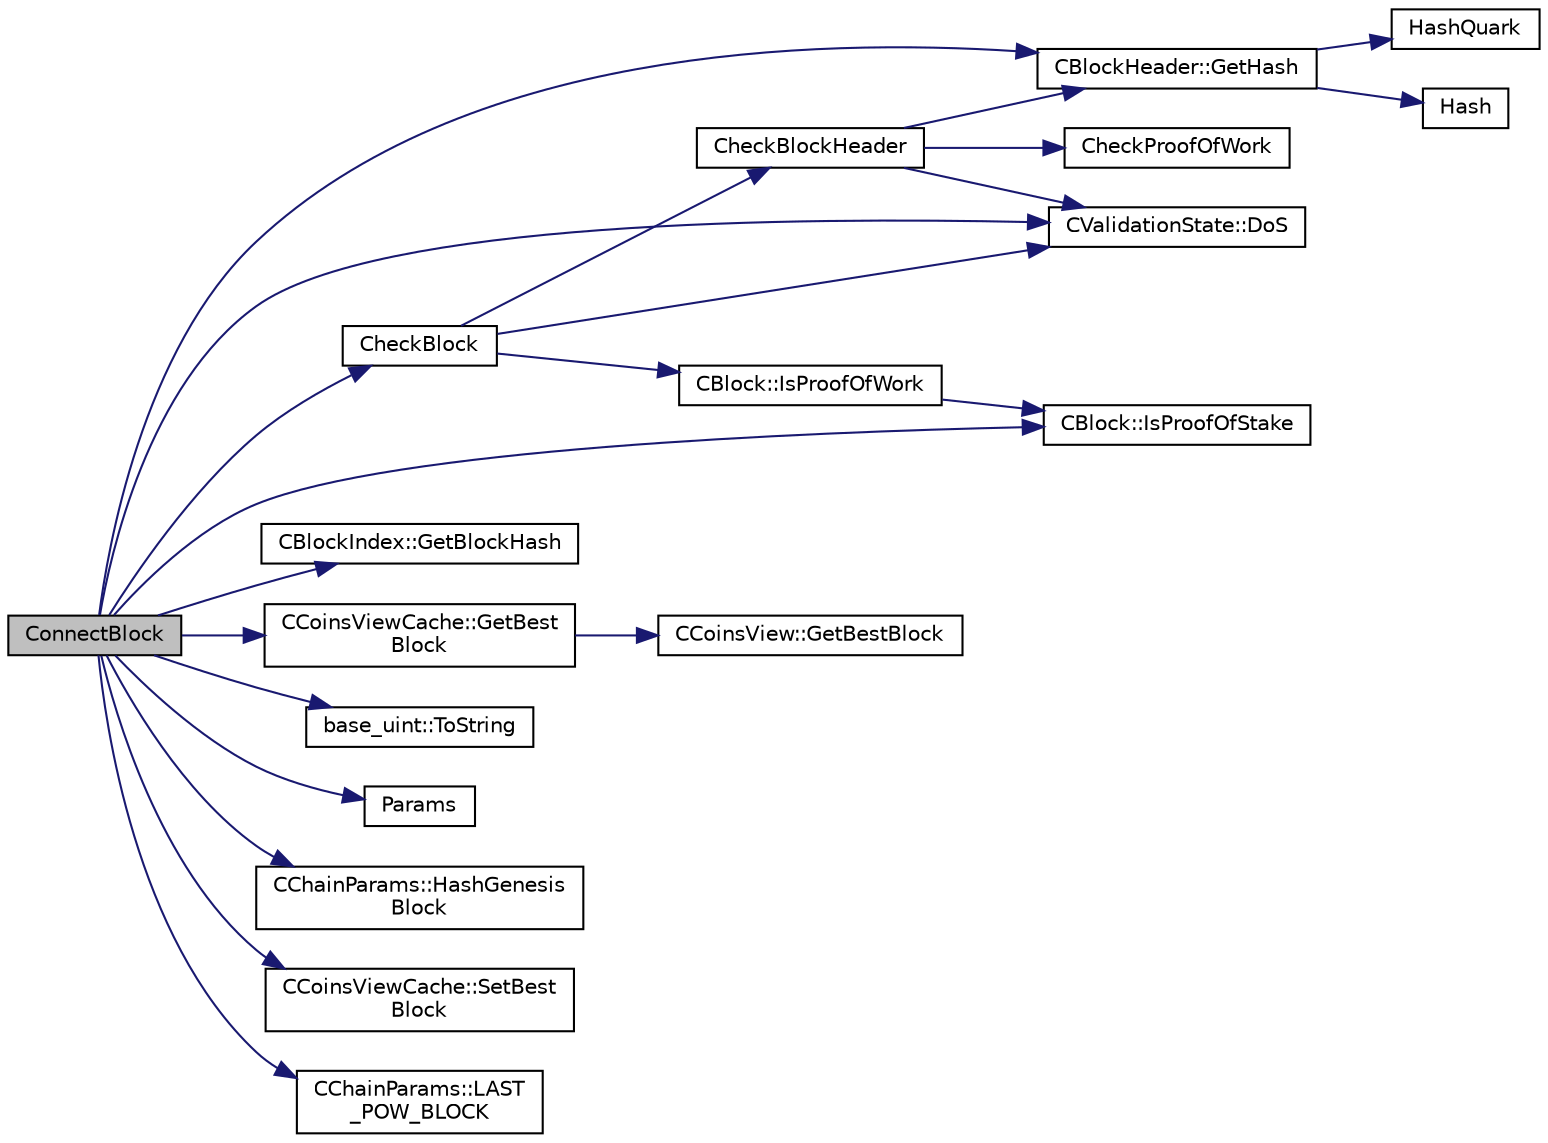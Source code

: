 digraph "ConnectBlock"
{
  edge [fontname="Helvetica",fontsize="10",labelfontname="Helvetica",labelfontsize="10"];
  node [fontname="Helvetica",fontsize="10",shape=record];
  rankdir="LR";
  Node383 [label="ConnectBlock",height=0.2,width=0.4,color="black", fillcolor="grey75", style="filled", fontcolor="black"];
  Node383 -> Node384 [color="midnightblue",fontsize="10",style="solid",fontname="Helvetica"];
  Node384 [label="CheckBlock",height=0.2,width=0.4,color="black", fillcolor="white", style="filled",URL="$main_8cpp.html#ab851628c0f920621eee285c165d28079"];
  Node384 -> Node385 [color="midnightblue",fontsize="10",style="solid",fontname="Helvetica"];
  Node385 [label="CheckBlockHeader",height=0.2,width=0.4,color="black", fillcolor="white", style="filled",URL="$main_8cpp.html#a3726445ea54d47a7f740a4e8f508091a",tooltip="Context-independent validity checks. "];
  Node385 -> Node386 [color="midnightblue",fontsize="10",style="solid",fontname="Helvetica"];
  Node386 [label="CheckProofOfWork",height=0.2,width=0.4,color="black", fillcolor="white", style="filled",URL="$main_8h.html#a20a76dbc6ac5b8a6e0aaef85522b1069",tooltip="Check whether a block hash satisfies the proof-of-work requirement specified by nBits. "];
  Node385 -> Node387 [color="midnightblue",fontsize="10",style="solid",fontname="Helvetica"];
  Node387 [label="CBlockHeader::GetHash",height=0.2,width=0.4,color="black", fillcolor="white", style="filled",URL="$class_c_block_header.html#af0239f86a13f622a826e9eea66b2d7f3"];
  Node387 -> Node388 [color="midnightblue",fontsize="10",style="solid",fontname="Helvetica"];
  Node388 [label="HashQuark",height=0.2,width=0.4,color="black", fillcolor="white", style="filled",URL="$hash_8h.html#a6260894db49a10cb1e7c684172e8d5b2"];
  Node387 -> Node389 [color="midnightblue",fontsize="10",style="solid",fontname="Helvetica"];
  Node389 [label="Hash",height=0.2,width=0.4,color="black", fillcolor="white", style="filled",URL="$hash_8h.html#a12c5e981d7f5f2850027fd5e932eff61",tooltip="Compute the 256-bit hash of a std::string. "];
  Node385 -> Node390 [color="midnightblue",fontsize="10",style="solid",fontname="Helvetica"];
  Node390 [label="CValidationState::DoS",height=0.2,width=0.4,color="black", fillcolor="white", style="filled",URL="$class_c_validation_state.html#a3c6786d00da8d1c5df25b4c3876409e8"];
  Node384 -> Node391 [color="midnightblue",fontsize="10",style="solid",fontname="Helvetica"];
  Node391 [label="CBlock::IsProofOfWork",height=0.2,width=0.4,color="black", fillcolor="white", style="filled",URL="$class_c_block.html#ad3936367b1b6d5289bb60b42967156ea"];
  Node391 -> Node392 [color="midnightblue",fontsize="10",style="solid",fontname="Helvetica"];
  Node392 [label="CBlock::IsProofOfStake",height=0.2,width=0.4,color="black", fillcolor="white", style="filled",URL="$class_c_block.html#ab70bdac61ff8eca54fd29c835cb4f025"];
  Node384 -> Node390 [color="midnightblue",fontsize="10",style="solid",fontname="Helvetica"];
  Node383 -> Node393 [color="midnightblue",fontsize="10",style="solid",fontname="Helvetica"];
  Node393 [label="CBlockIndex::GetBlockHash",height=0.2,width=0.4,color="black", fillcolor="white", style="filled",URL="$class_c_block_index.html#a98490a2788c65cdd6ae9002b004dd74c"];
  Node383 -> Node394 [color="midnightblue",fontsize="10",style="solid",fontname="Helvetica"];
  Node394 [label="CCoinsViewCache::GetBest\lBlock",height=0.2,width=0.4,color="black", fillcolor="white", style="filled",URL="$class_c_coins_view_cache.html#a1190c94a943c067d13211179ef06470b",tooltip="Retrieve the block hash whose state this CCoinsView currently represents. "];
  Node394 -> Node395 [color="midnightblue",fontsize="10",style="solid",fontname="Helvetica"];
  Node395 [label="CCoinsView::GetBestBlock",height=0.2,width=0.4,color="black", fillcolor="white", style="filled",URL="$class_c_coins_view.html#af81f2907d360a2548d59a61388e5e5cb",tooltip="Retrieve the block hash whose state this CCoinsView currently represents. "];
  Node383 -> Node396 [color="midnightblue",fontsize="10",style="solid",fontname="Helvetica"];
  Node396 [label="base_uint::ToString",height=0.2,width=0.4,color="black", fillcolor="white", style="filled",URL="$classbase__uint.html#acccba4d9d51a0c36261718ca0cbb293b"];
  Node383 -> Node387 [color="midnightblue",fontsize="10",style="solid",fontname="Helvetica"];
  Node383 -> Node397 [color="midnightblue",fontsize="10",style="solid",fontname="Helvetica"];
  Node397 [label="Params",height=0.2,width=0.4,color="black", fillcolor="white", style="filled",URL="$chainparams_8cpp.html#ace5c5b706d71a324a417dd2db394fd4a",tooltip="Return the currently selected parameters. "];
  Node383 -> Node398 [color="midnightblue",fontsize="10",style="solid",fontname="Helvetica"];
  Node398 [label="CChainParams::HashGenesis\lBlock",height=0.2,width=0.4,color="black", fillcolor="white", style="filled",URL="$class_c_chain_params.html#a68e10a5e6ad16a5c2bfa0a8a1c8f4c4b"];
  Node383 -> Node399 [color="midnightblue",fontsize="10",style="solid",fontname="Helvetica"];
  Node399 [label="CCoinsViewCache::SetBest\lBlock",height=0.2,width=0.4,color="black", fillcolor="white", style="filled",URL="$class_c_coins_view_cache.html#aa3f787f77b123f0fd340fbe4e458b4ad"];
  Node383 -> Node400 [color="midnightblue",fontsize="10",style="solid",fontname="Helvetica"];
  Node400 [label="CChainParams::LAST\l_POW_BLOCK",height=0.2,width=0.4,color="black", fillcolor="white", style="filled",URL="$class_c_chain_params.html#a836847832c07d43f71d371aed259fb80"];
  Node383 -> Node392 [color="midnightblue",fontsize="10",style="solid",fontname="Helvetica"];
  Node383 -> Node390 [color="midnightblue",fontsize="10",style="solid",fontname="Helvetica"];
}
